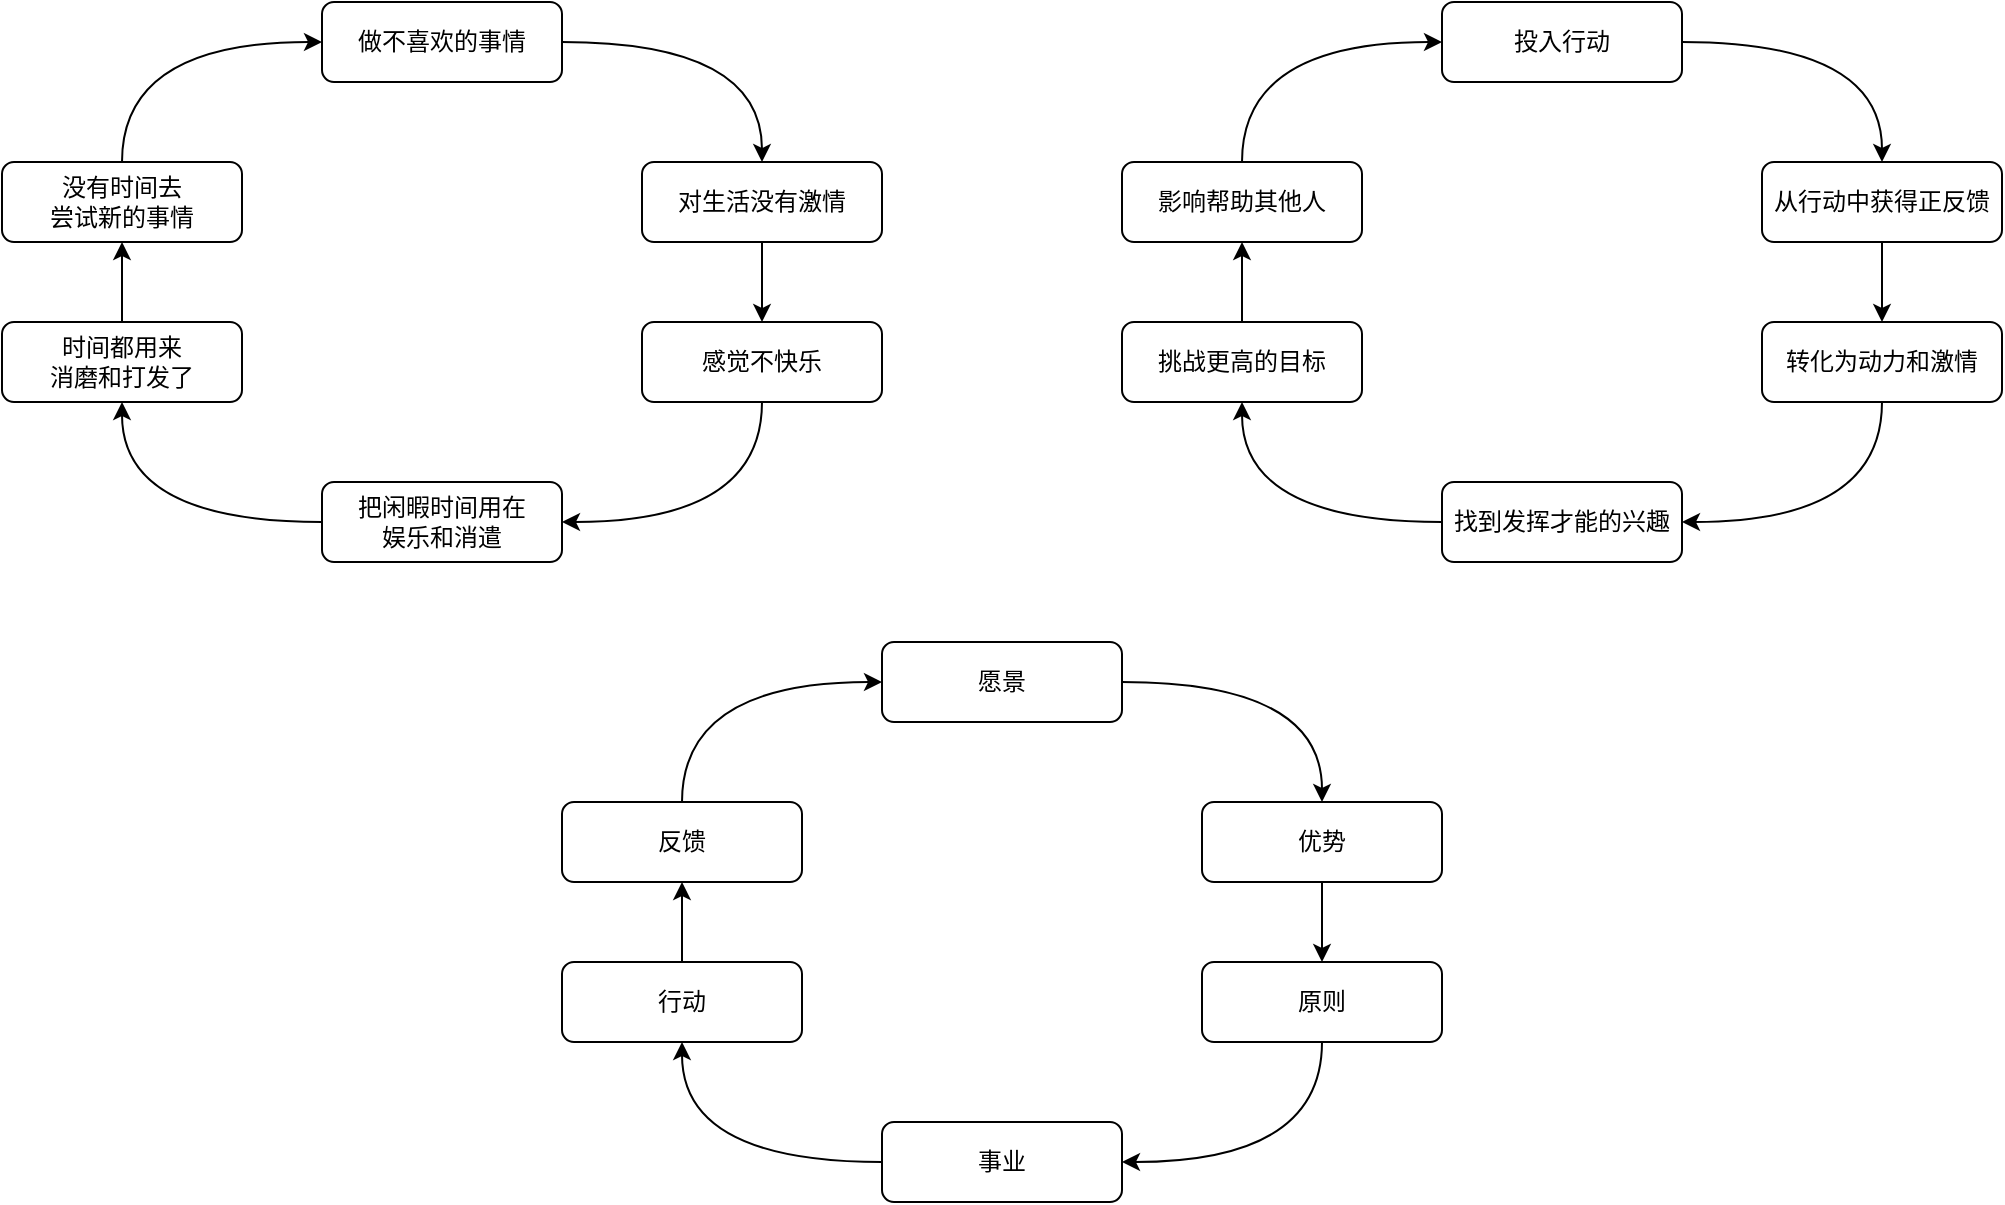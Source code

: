<mxfile version="24.4.0" type="github">
  <diagram name="第 1 页" id="0kq8UOiedJtzS0gR8iW6">
    <mxGraphModel dx="662" dy="346" grid="1" gridSize="10" guides="1" tooltips="1" connect="1" arrows="1" fold="1" page="1" pageScale="1" pageWidth="827" pageHeight="1169" math="0" shadow="0">
      <root>
        <mxCell id="0" />
        <mxCell id="1" parent="0" />
        <mxCell id="VAt3fNBsJgaOTjMqSgV4-10" style="edgeStyle=orthogonalEdgeStyle;rounded=0;orthogonalLoop=1;jettySize=auto;html=1;curved=1;" edge="1" parent="1" source="VAt3fNBsJgaOTjMqSgV4-4" target="VAt3fNBsJgaOTjMqSgV4-5">
          <mxGeometry relative="1" as="geometry" />
        </mxCell>
        <mxCell id="VAt3fNBsJgaOTjMqSgV4-4" value="做不喜欢的事情" style="rounded=1;whiteSpace=wrap;html=1;" vertex="1" parent="1">
          <mxGeometry x="280" y="40" width="120" height="40" as="geometry" />
        </mxCell>
        <mxCell id="VAt3fNBsJgaOTjMqSgV4-11" style="edgeStyle=orthogonalEdgeStyle;curved=1;rounded=0;orthogonalLoop=1;jettySize=auto;html=1;strokeColor=default;align=center;verticalAlign=middle;fontFamily=Helvetica;fontSize=11;fontColor=default;labelBackgroundColor=default;endArrow=classic;" edge="1" parent="1" source="VAt3fNBsJgaOTjMqSgV4-5" target="VAt3fNBsJgaOTjMqSgV4-6">
          <mxGeometry relative="1" as="geometry" />
        </mxCell>
        <mxCell id="VAt3fNBsJgaOTjMqSgV4-5" value="对生活没有激情" style="rounded=1;whiteSpace=wrap;html=1;" vertex="1" parent="1">
          <mxGeometry x="440" y="120" width="120" height="40" as="geometry" />
        </mxCell>
        <mxCell id="VAt3fNBsJgaOTjMqSgV4-16" style="edgeStyle=orthogonalEdgeStyle;curved=1;rounded=0;orthogonalLoop=1;jettySize=auto;html=1;entryX=1;entryY=0.5;entryDx=0;entryDy=0;strokeColor=default;align=center;verticalAlign=middle;fontFamily=Helvetica;fontSize=11;fontColor=default;labelBackgroundColor=default;endArrow=classic;" edge="1" parent="1" source="VAt3fNBsJgaOTjMqSgV4-6" target="VAt3fNBsJgaOTjMqSgV4-7">
          <mxGeometry relative="1" as="geometry">
            <Array as="points">
              <mxPoint x="500" y="300" />
            </Array>
          </mxGeometry>
        </mxCell>
        <mxCell id="VAt3fNBsJgaOTjMqSgV4-6" value="感觉不快乐" style="rounded=1;whiteSpace=wrap;html=1;" vertex="1" parent="1">
          <mxGeometry x="440" y="200" width="120" height="40" as="geometry" />
        </mxCell>
        <mxCell id="VAt3fNBsJgaOTjMqSgV4-13" style="edgeStyle=orthogonalEdgeStyle;curved=1;rounded=0;orthogonalLoop=1;jettySize=auto;html=1;entryX=0.5;entryY=1;entryDx=0;entryDy=0;strokeColor=default;align=center;verticalAlign=middle;fontFamily=Helvetica;fontSize=11;fontColor=default;labelBackgroundColor=default;endArrow=classic;" edge="1" parent="1" source="VAt3fNBsJgaOTjMqSgV4-7" target="VAt3fNBsJgaOTjMqSgV4-8">
          <mxGeometry relative="1" as="geometry" />
        </mxCell>
        <mxCell id="VAt3fNBsJgaOTjMqSgV4-7" value="把闲暇时间用在&lt;br&gt;娱乐和消遣" style="rounded=1;whiteSpace=wrap;html=1;" vertex="1" parent="1">
          <mxGeometry x="280" y="280" width="120" height="40" as="geometry" />
        </mxCell>
        <mxCell id="VAt3fNBsJgaOTjMqSgV4-14" style="edgeStyle=orthogonalEdgeStyle;curved=1;rounded=0;orthogonalLoop=1;jettySize=auto;html=1;entryX=0.5;entryY=1;entryDx=0;entryDy=0;strokeColor=default;align=center;verticalAlign=middle;fontFamily=Helvetica;fontSize=11;fontColor=default;labelBackgroundColor=default;endArrow=classic;" edge="1" parent="1" source="VAt3fNBsJgaOTjMqSgV4-8" target="VAt3fNBsJgaOTjMqSgV4-9">
          <mxGeometry relative="1" as="geometry" />
        </mxCell>
        <mxCell id="VAt3fNBsJgaOTjMqSgV4-8" value="时间都用来&lt;br&gt;消磨和打发了" style="rounded=1;whiteSpace=wrap;html=1;" vertex="1" parent="1">
          <mxGeometry x="120" y="200" width="120" height="40" as="geometry" />
        </mxCell>
        <mxCell id="VAt3fNBsJgaOTjMqSgV4-15" style="edgeStyle=orthogonalEdgeStyle;curved=1;rounded=0;orthogonalLoop=1;jettySize=auto;html=1;entryX=0;entryY=0.5;entryDx=0;entryDy=0;strokeColor=default;align=center;verticalAlign=middle;fontFamily=Helvetica;fontSize=11;fontColor=default;labelBackgroundColor=default;endArrow=classic;" edge="1" parent="1" source="VAt3fNBsJgaOTjMqSgV4-9" target="VAt3fNBsJgaOTjMqSgV4-4">
          <mxGeometry relative="1" as="geometry">
            <Array as="points">
              <mxPoint x="180" y="60" />
            </Array>
          </mxGeometry>
        </mxCell>
        <mxCell id="VAt3fNBsJgaOTjMqSgV4-9" value="没有时间去&lt;br&gt;尝试新的事情" style="rounded=1;whiteSpace=wrap;html=1;" vertex="1" parent="1">
          <mxGeometry x="120" y="120" width="120" height="40" as="geometry" />
        </mxCell>
        <mxCell id="VAt3fNBsJgaOTjMqSgV4-17" style="edgeStyle=orthogonalEdgeStyle;rounded=0;orthogonalLoop=1;jettySize=auto;html=1;curved=1;" edge="1" parent="1" source="VAt3fNBsJgaOTjMqSgV4-18" target="VAt3fNBsJgaOTjMqSgV4-20">
          <mxGeometry relative="1" as="geometry" />
        </mxCell>
        <mxCell id="VAt3fNBsJgaOTjMqSgV4-18" value="投入行动" style="rounded=1;whiteSpace=wrap;html=1;" vertex="1" parent="1">
          <mxGeometry x="840" y="40" width="120" height="40" as="geometry" />
        </mxCell>
        <mxCell id="VAt3fNBsJgaOTjMqSgV4-19" style="edgeStyle=orthogonalEdgeStyle;curved=1;rounded=0;orthogonalLoop=1;jettySize=auto;html=1;strokeColor=default;align=center;verticalAlign=middle;fontFamily=Helvetica;fontSize=11;fontColor=default;labelBackgroundColor=default;endArrow=classic;" edge="1" parent="1" source="VAt3fNBsJgaOTjMqSgV4-20" target="VAt3fNBsJgaOTjMqSgV4-22">
          <mxGeometry relative="1" as="geometry" />
        </mxCell>
        <mxCell id="VAt3fNBsJgaOTjMqSgV4-20" value="从行动中获得正反馈" style="rounded=1;whiteSpace=wrap;html=1;" vertex="1" parent="1">
          <mxGeometry x="1000" y="120" width="120" height="40" as="geometry" />
        </mxCell>
        <mxCell id="VAt3fNBsJgaOTjMqSgV4-21" style="edgeStyle=orthogonalEdgeStyle;curved=1;rounded=0;orthogonalLoop=1;jettySize=auto;html=1;entryX=1;entryY=0.5;entryDx=0;entryDy=0;strokeColor=default;align=center;verticalAlign=middle;fontFamily=Helvetica;fontSize=11;fontColor=default;labelBackgroundColor=default;endArrow=classic;" edge="1" parent="1" source="VAt3fNBsJgaOTjMqSgV4-22" target="VAt3fNBsJgaOTjMqSgV4-24">
          <mxGeometry relative="1" as="geometry">
            <Array as="points">
              <mxPoint x="1060" y="300" />
            </Array>
          </mxGeometry>
        </mxCell>
        <mxCell id="VAt3fNBsJgaOTjMqSgV4-22" value="转化为动力和激情" style="rounded=1;whiteSpace=wrap;html=1;" vertex="1" parent="1">
          <mxGeometry x="1000" y="200" width="120" height="40" as="geometry" />
        </mxCell>
        <mxCell id="VAt3fNBsJgaOTjMqSgV4-23" style="edgeStyle=orthogonalEdgeStyle;curved=1;rounded=0;orthogonalLoop=1;jettySize=auto;html=1;entryX=0.5;entryY=1;entryDx=0;entryDy=0;strokeColor=default;align=center;verticalAlign=middle;fontFamily=Helvetica;fontSize=11;fontColor=default;labelBackgroundColor=default;endArrow=classic;" edge="1" parent="1" source="VAt3fNBsJgaOTjMqSgV4-24" target="VAt3fNBsJgaOTjMqSgV4-26">
          <mxGeometry relative="1" as="geometry" />
        </mxCell>
        <mxCell id="VAt3fNBsJgaOTjMqSgV4-24" value="找到发挥才能的兴趣" style="rounded=1;whiteSpace=wrap;html=1;" vertex="1" parent="1">
          <mxGeometry x="840" y="280" width="120" height="40" as="geometry" />
        </mxCell>
        <mxCell id="VAt3fNBsJgaOTjMqSgV4-25" style="edgeStyle=orthogonalEdgeStyle;curved=1;rounded=0;orthogonalLoop=1;jettySize=auto;html=1;entryX=0.5;entryY=1;entryDx=0;entryDy=0;strokeColor=default;align=center;verticalAlign=middle;fontFamily=Helvetica;fontSize=11;fontColor=default;labelBackgroundColor=default;endArrow=classic;" edge="1" parent="1" source="VAt3fNBsJgaOTjMqSgV4-26" target="VAt3fNBsJgaOTjMqSgV4-28">
          <mxGeometry relative="1" as="geometry" />
        </mxCell>
        <mxCell id="VAt3fNBsJgaOTjMqSgV4-26" value="挑战更高的目标" style="rounded=1;whiteSpace=wrap;html=1;" vertex="1" parent="1">
          <mxGeometry x="680" y="200" width="120" height="40" as="geometry" />
        </mxCell>
        <mxCell id="VAt3fNBsJgaOTjMqSgV4-27" style="edgeStyle=orthogonalEdgeStyle;curved=1;rounded=0;orthogonalLoop=1;jettySize=auto;html=1;entryX=0;entryY=0.5;entryDx=0;entryDy=0;strokeColor=default;align=center;verticalAlign=middle;fontFamily=Helvetica;fontSize=11;fontColor=default;labelBackgroundColor=default;endArrow=classic;" edge="1" parent="1" source="VAt3fNBsJgaOTjMqSgV4-28" target="VAt3fNBsJgaOTjMqSgV4-18">
          <mxGeometry relative="1" as="geometry">
            <Array as="points">
              <mxPoint x="740" y="60" />
            </Array>
          </mxGeometry>
        </mxCell>
        <mxCell id="VAt3fNBsJgaOTjMqSgV4-28" value="影响帮助其他人" style="rounded=1;whiteSpace=wrap;html=1;" vertex="1" parent="1">
          <mxGeometry x="680" y="120" width="120" height="40" as="geometry" />
        </mxCell>
        <mxCell id="VAt3fNBsJgaOTjMqSgV4-29" style="edgeStyle=orthogonalEdgeStyle;rounded=0;orthogonalLoop=1;jettySize=auto;html=1;curved=1;" edge="1" parent="1" source="VAt3fNBsJgaOTjMqSgV4-30" target="VAt3fNBsJgaOTjMqSgV4-32">
          <mxGeometry relative="1" as="geometry" />
        </mxCell>
        <mxCell id="VAt3fNBsJgaOTjMqSgV4-30" value="愿景" style="rounded=1;whiteSpace=wrap;html=1;" vertex="1" parent="1">
          <mxGeometry x="560" y="360" width="120" height="40" as="geometry" />
        </mxCell>
        <mxCell id="VAt3fNBsJgaOTjMqSgV4-31" style="edgeStyle=orthogonalEdgeStyle;curved=1;rounded=0;orthogonalLoop=1;jettySize=auto;html=1;strokeColor=default;align=center;verticalAlign=middle;fontFamily=Helvetica;fontSize=11;fontColor=default;labelBackgroundColor=default;endArrow=classic;" edge="1" parent="1" source="VAt3fNBsJgaOTjMqSgV4-32" target="VAt3fNBsJgaOTjMqSgV4-34">
          <mxGeometry relative="1" as="geometry" />
        </mxCell>
        <mxCell id="VAt3fNBsJgaOTjMqSgV4-32" value="优势" style="rounded=1;whiteSpace=wrap;html=1;" vertex="1" parent="1">
          <mxGeometry x="720" y="440" width="120" height="40" as="geometry" />
        </mxCell>
        <mxCell id="VAt3fNBsJgaOTjMqSgV4-33" style="edgeStyle=orthogonalEdgeStyle;curved=1;rounded=0;orthogonalLoop=1;jettySize=auto;html=1;entryX=1;entryY=0.5;entryDx=0;entryDy=0;strokeColor=default;align=center;verticalAlign=middle;fontFamily=Helvetica;fontSize=11;fontColor=default;labelBackgroundColor=default;endArrow=classic;" edge="1" parent="1" source="VAt3fNBsJgaOTjMqSgV4-34" target="VAt3fNBsJgaOTjMqSgV4-36">
          <mxGeometry relative="1" as="geometry">
            <Array as="points">
              <mxPoint x="780" y="620" />
            </Array>
          </mxGeometry>
        </mxCell>
        <mxCell id="VAt3fNBsJgaOTjMqSgV4-34" value="原则" style="rounded=1;whiteSpace=wrap;html=1;" vertex="1" parent="1">
          <mxGeometry x="720" y="520" width="120" height="40" as="geometry" />
        </mxCell>
        <mxCell id="VAt3fNBsJgaOTjMqSgV4-35" style="edgeStyle=orthogonalEdgeStyle;curved=1;rounded=0;orthogonalLoop=1;jettySize=auto;html=1;entryX=0.5;entryY=1;entryDx=0;entryDy=0;strokeColor=default;align=center;verticalAlign=middle;fontFamily=Helvetica;fontSize=11;fontColor=default;labelBackgroundColor=default;endArrow=classic;" edge="1" parent="1" source="VAt3fNBsJgaOTjMqSgV4-36" target="VAt3fNBsJgaOTjMqSgV4-38">
          <mxGeometry relative="1" as="geometry" />
        </mxCell>
        <mxCell id="VAt3fNBsJgaOTjMqSgV4-36" value="事业" style="rounded=1;whiteSpace=wrap;html=1;" vertex="1" parent="1">
          <mxGeometry x="560" y="600" width="120" height="40" as="geometry" />
        </mxCell>
        <mxCell id="VAt3fNBsJgaOTjMqSgV4-37" style="edgeStyle=orthogonalEdgeStyle;curved=1;rounded=0;orthogonalLoop=1;jettySize=auto;html=1;entryX=0.5;entryY=1;entryDx=0;entryDy=0;strokeColor=default;align=center;verticalAlign=middle;fontFamily=Helvetica;fontSize=11;fontColor=default;labelBackgroundColor=default;endArrow=classic;" edge="1" parent="1" source="VAt3fNBsJgaOTjMqSgV4-38" target="VAt3fNBsJgaOTjMqSgV4-40">
          <mxGeometry relative="1" as="geometry" />
        </mxCell>
        <mxCell id="VAt3fNBsJgaOTjMqSgV4-38" value="行动" style="rounded=1;whiteSpace=wrap;html=1;" vertex="1" parent="1">
          <mxGeometry x="400" y="520" width="120" height="40" as="geometry" />
        </mxCell>
        <mxCell id="VAt3fNBsJgaOTjMqSgV4-39" style="edgeStyle=orthogonalEdgeStyle;curved=1;rounded=0;orthogonalLoop=1;jettySize=auto;html=1;entryX=0;entryY=0.5;entryDx=0;entryDy=0;strokeColor=default;align=center;verticalAlign=middle;fontFamily=Helvetica;fontSize=11;fontColor=default;labelBackgroundColor=default;endArrow=classic;" edge="1" parent="1" source="VAt3fNBsJgaOTjMqSgV4-40" target="VAt3fNBsJgaOTjMqSgV4-30">
          <mxGeometry relative="1" as="geometry">
            <Array as="points">
              <mxPoint x="460" y="380" />
            </Array>
          </mxGeometry>
        </mxCell>
        <mxCell id="VAt3fNBsJgaOTjMqSgV4-40" value="反馈" style="rounded=1;whiteSpace=wrap;html=1;" vertex="1" parent="1">
          <mxGeometry x="400" y="440" width="120" height="40" as="geometry" />
        </mxCell>
      </root>
    </mxGraphModel>
  </diagram>
</mxfile>
